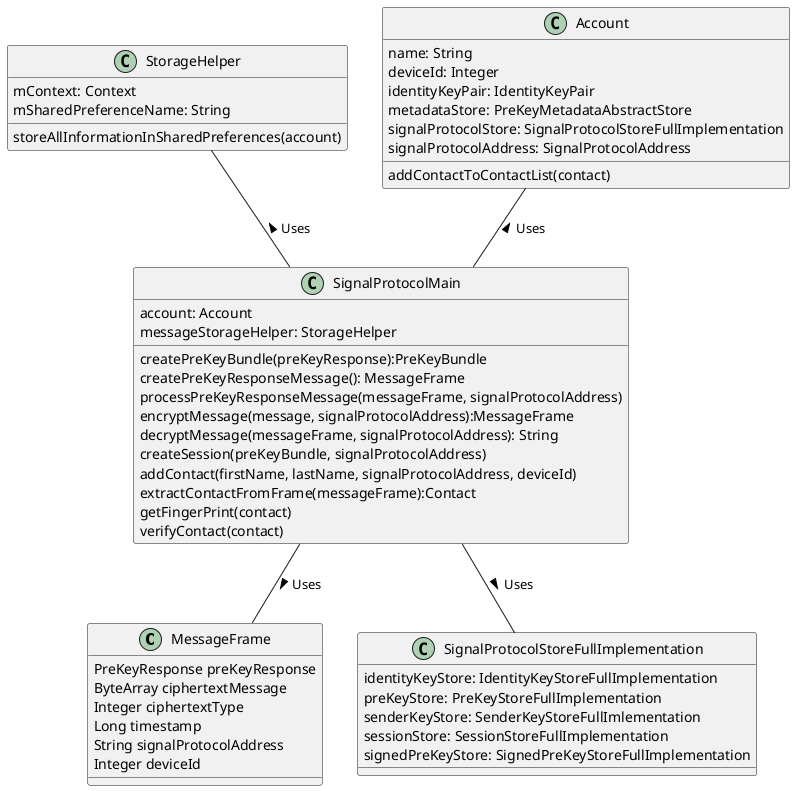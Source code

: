 @startuml
'https://plantuml.com/class-diagram

MessageFrame -u- SignalProtocolMain: Uses <
StorageHelper -- SignalProtocolMain: Uses <
Account -- SignalProtocolMain: Uses <
SignalProtocolStoreFullImplementation -u- SignalProtocolMain: Uses <


class Account{
    name: String
    deviceId: Integer
    identityKeyPair: IdentityKeyPair
    metadataStore: PreKeyMetadataAbstractStore
    signalProtocolStore: SignalProtocolStoreFullImplementation
    signalProtocolAddress: SignalProtocolAddress
    addContactToContactList(contact)
}

class MessageFrame{
   PreKeyResponse preKeyResponse
   ByteArray ciphertextMessage
   Integer ciphertextType
   Long timestamp
   String signalProtocolAddress
   Integer deviceId
}

class SignalProtocolMain{
  account: Account
  messageStorageHelper: StorageHelper
  createPreKeyBundle(preKeyResponse):PreKeyBundle
  createPreKeyResponseMessage(): MessageFrame
  processPreKeyResponseMessage(messageFrame, signalProtocolAddress)
  encryptMessage(message, signalProtocolAddress):MessageFrame
  decryptMessage(messageFrame, signalProtocolAddress): String
  createSession(preKeyBundle, signalProtocolAddress)
  addContact(firstName, lastName, signalProtocolAddress, deviceId)
  extractContactFromFrame(messageFrame):Contact
  getFingerPrint(contact)
  verifyContact(contact)
}

class StorageHelper{
    mContext: Context
    mSharedPreferenceName: String
    storeAllInformationInSharedPreferences(account)
}

class SignalProtocolStoreFullImplementation{
    identityKeyStore: IdentityKeyStoreFullImplementation
    preKeyStore: PreKeyStoreFullImplementation
    senderKeyStore: SenderKeyStoreFullImlementation
    sessionStore: SessionStoreFullImplementation
    signedPreKeyStore: SignedPreKeyStoreFullImplementation
}

@enduml